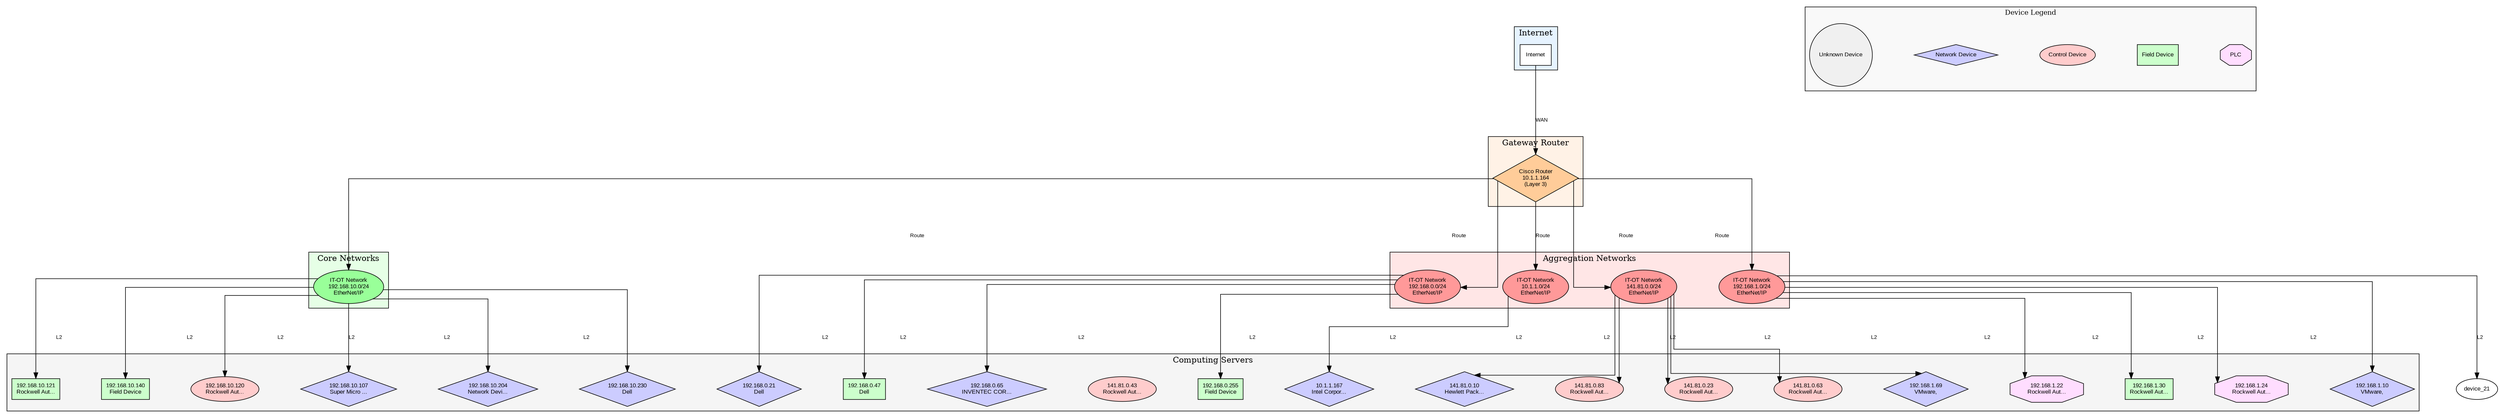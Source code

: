 digraph HierarchicalNetwork {
  rankdir=TB;
  ranksep=1.5;
  nodesep=1.0;
  splines=ortho;
  concentrate=false;
  bgcolor=white;
  node [fontname="Arial", fontsize=10];
  edge [fontname="Arial", fontsize=9];

  // Layer 1: Internet
  subgraph cluster_internet {
    rank=source;
    label="Internet";
    style=filled;
    fillcolor="#e6f3ff";
    internet [label="Internet", shape=cloud, style=filled, fillcolor="white"];
  }

  // Layer 2: Gateway Router
  subgraph cluster_gateway {
    rank=same;
    label="Gateway Router";
    style=filled;
    fillcolor="#fff2e6";
    gateway_router [label="Cisco Router\n10.1.1.164\n(Layer 3)", shape=diamond, style=filled, fillcolor="#ffcc99"];
  }

  // Layer 3: Core Networks
  subgraph cluster_core {
    rank=same;
    label="Core Networks";
    style=filled;
    fillcolor="#e6ffe6";
    core_net0 [label="IT-OT Network\n192.168.10.0/24\nEtherNet/IP", shape=ellipse, style=filled, fillcolor="#99ff99"];
  }

  // Layer 4: Aggregation Networks
  subgraph cluster_aggregation {
    rank=same;
    label="Aggregation Networks";
    style=filled;
    fillcolor="#ffe6e6";
    agg_net0 [label="IT-OT Network\n192.168.0.0/24\nEtherNet/IP", shape=ellipse, style=filled, fillcolor="#ff9999"];
    agg_net1 [label="IT-OT Network\n10.1.1.0/24\nEtherNet/IP", shape=ellipse, style=filled, fillcolor="#ff9999"];
    agg_net2 [label="IT-OT Network\n141.81.0.0/24\nEtherNet/IP", shape=ellipse, style=filled, fillcolor="#ff9999"];
    agg_net3 [label="IT-OT Network\n192.168.1.0/24\nEtherNet/IP", shape=ellipse, style=filled, fillcolor="#ff9999"];
  }

  // Layer 6: Computing Servers/Devices
  subgraph cluster_devices {
    rank=sink;
    label="Computing Servers";
    style=filled;
    fillcolor="#f5f5f5";
    device_0 [label="192.168.10.121\nRockwell Aut...", shape=box, style=filled, fillcolor="#ccffcc"];
    device_1 [label="192.168.10.140\nField Device", shape=box, style=filled, fillcolor="#ccffcc"];
    device_2 [label="192.168.10.120\nRockwell Aut...", shape=ellipse, style=filled, fillcolor="#ffcccc"];
    device_3 [label="192.168.10.107\nSuper Micro ...", shape=diamond, style=filled, fillcolor="#ccccff"];
    device_4 [label="192.168.10.204\nNetwork Devi...", shape=diamond, style=filled, fillcolor="#ccccff"];
    device_5 [label="192.168.10.230\nDell", shape=diamond, style=filled, fillcolor="#ccccff"];
    device_6 [label="192.168.0.21\nDell", shape=diamond, style=filled, fillcolor="#ccccff"];
    device_7 [label="192.168.0.47\nDell", shape=box, style=filled, fillcolor="#ccffcc"];
    device_8 [label="192.168.0.65\nINVENTEC COR...", shape=diamond, style=filled, fillcolor="#ccccff"];
    device_9 [label="192.168.0.255\nField Device", shape=box, style=filled, fillcolor="#ccffcc"];
    device_10 [label="10.1.1.167\nIntel Corpor...", shape=diamond, style=filled, fillcolor="#ccccff"];
    device_11 [label="141.81.0.43\nRockwell Aut...", shape=ellipse, style=filled, fillcolor="#ffcccc"];
    device_12 [label="141.81.0.10\nHewlett Pack...", shape=diamond, style=filled, fillcolor="#ccccff"];
    device_13 [label="141.81.0.83\nRockwell Aut...", shape=ellipse, style=filled, fillcolor="#ffcccc"];
    device_14 [label="141.81.0.23\nRockwell Aut...", shape=ellipse, style=filled, fillcolor="#ffcccc"];
    device_15 [label="141.81.0.63\nRockwell Aut...", shape=ellipse, style=filled, fillcolor="#ffcccc"];
    device_16 [label="192.168.1.69\nVMware,", shape=diamond, style=filled, fillcolor="#ccccff"];
    device_17 [label="192.168.1.22\nRockwell Aut...", shape=octagon, style=filled, fillcolor="#ffddff"];
    device_18 [label="192.168.1.30\nRockwell Aut...", shape=box, style=filled, fillcolor="#ccffcc"];
    device_19 [label="192.168.1.24\nRockwell Aut...", shape=octagon, style=filled, fillcolor="#ffddff"];
    device_20 [label="192.168.1.10\nVMware,", shape=diamond, style=filled, fillcolor="#ccccff"];
  }

  // Hierarchical network connections
  internet -> gateway_router [label="WAN"];
  gateway_router -> core_net0 [label="Route"];
  gateway_router -> agg_net0 [label="Route"];
  gateway_router -> agg_net1 [label="Route"];
  gateway_router -> agg_net2 [label="Route"];
  gateway_router -> agg_net3 [label="Route"];
  core_net0 -> device_0 [label="L2"];
  core_net0 -> device_1 [label="L2"];
  core_net0 -> device_2 [label="L2"];
  core_net0 -> device_3 [label="L2"];
  core_net0 -> device_4 [label="L2"];
  core_net0 -> device_5 [label="L2"];
  agg_net0 -> device_6 [label="L2"];
  agg_net0 -> device_7 [label="L2"];
  agg_net0 -> device_8 [label="L2"];
  agg_net0 -> device_9 [label="L2"];
  agg_net1 -> device_10 [label="L2"];
  agg_net2 -> device_12 [label="L2"];
  agg_net2 -> device_13 [label="L2"];
  agg_net2 -> device_14 [label="L2"];
  agg_net2 -> device_15 [label="L2"];
  agg_net2 -> device_16 [label="L2"];
  agg_net3 -> device_17 [label="L2"];
  agg_net3 -> device_18 [label="L2"];
  agg_net3 -> device_19 [label="L2"];
  agg_net3 -> device_20 [label="L2"];
  agg_net3 -> device_21 [label="L2"];

  // Legend: Device Shapes
  subgraph cluster_legend {
    rank=sink;
    label="Device Legend";
    style=filled;
    fillcolor="#f9f9f9";
    fontsize=12;

    legend_plc [label="PLC", shape=octagon, style=filled, fillcolor="#ffddff"];
    legend_field [label="Field Device", shape=box, style=filled, fillcolor="#ccffcc"];
    legend_control [label="Control Device", shape=ellipse, style=filled, fillcolor="#ffcccc"];
    legend_network [label="Network Device", shape=diamond, style=filled, fillcolor="#ccccff"];
    legend_unknown [label="Unknown Device", shape=circle, style=filled, fillcolor="#f0f0f0"];
  }
}
